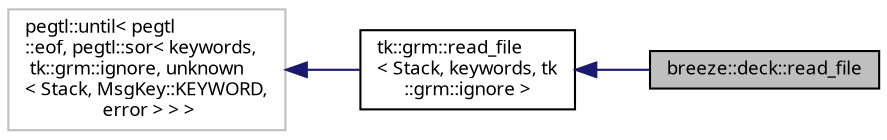 digraph "breeze::deck::read_file"
{
 // INTERACTIVE_SVG=YES
  bgcolor="transparent";
  edge [fontname="sans-serif",fontsize="9",labelfontname="sans-serif",labelfontsize="9"];
  node [fontname="sans-serif",fontsize="9",shape=record];
  rankdir="LR";
  Node1 [label="breeze::deck::read_file",height=0.2,width=0.4,color="black", fillcolor="grey75", style="filled", fontcolor="black"];
  Node2 -> Node1 [dir="back",color="midnightblue",fontsize="9",style="solid",fontname="sans-serif"];
  Node2 [label="tk::grm::read_file\l\< Stack, keywords, tk\l::grm::ignore \>",height=0.2,width=0.4,color="black",URL="$structtk_1_1grm_1_1read__file.html"];
  Node3 -> Node2 [dir="back",color="midnightblue",fontsize="9",style="solid",fontname="sans-serif"];
  Node3 [label="pegtl::until\< pegtl\l::eof, pegtl::sor\< keywords,\l tk::grm::ignore, unknown\l\< Stack, MsgKey::KEYWORD,\l error \> \> \>",height=0.2,width=0.4,color="grey75"];
}
